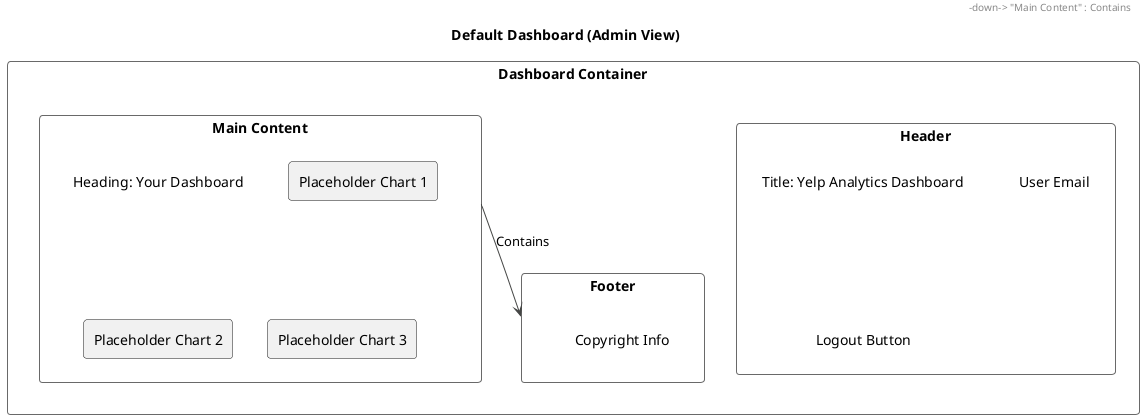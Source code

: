 @startuml Admin Dashboard View

!theme vibrant

title Default Dashboard (Admin View)

rectangle "Dashboard Container" {
    rectangle "Header" {
        label "Title: Yelp Analytics Dashboard"
        label "User Email"
        label "Logout Button"
    }

    rectangle "Main Content" {
        label "Heading: Your Dashboard" as MainHeading
        rectangle "Placeholder Chart 1" as Chart1
        rectangle "Placeholder Chart 2" as Chart2
        rectangle "Placeholder Chart 3" as Chart3
    }

    rectangle "Footer" {
        label "Copyright Info" as FooterText
    }
}

Header -down-> "Main Content" : Contains
"Main Content" -down-> Footer : Contains

@enduml 